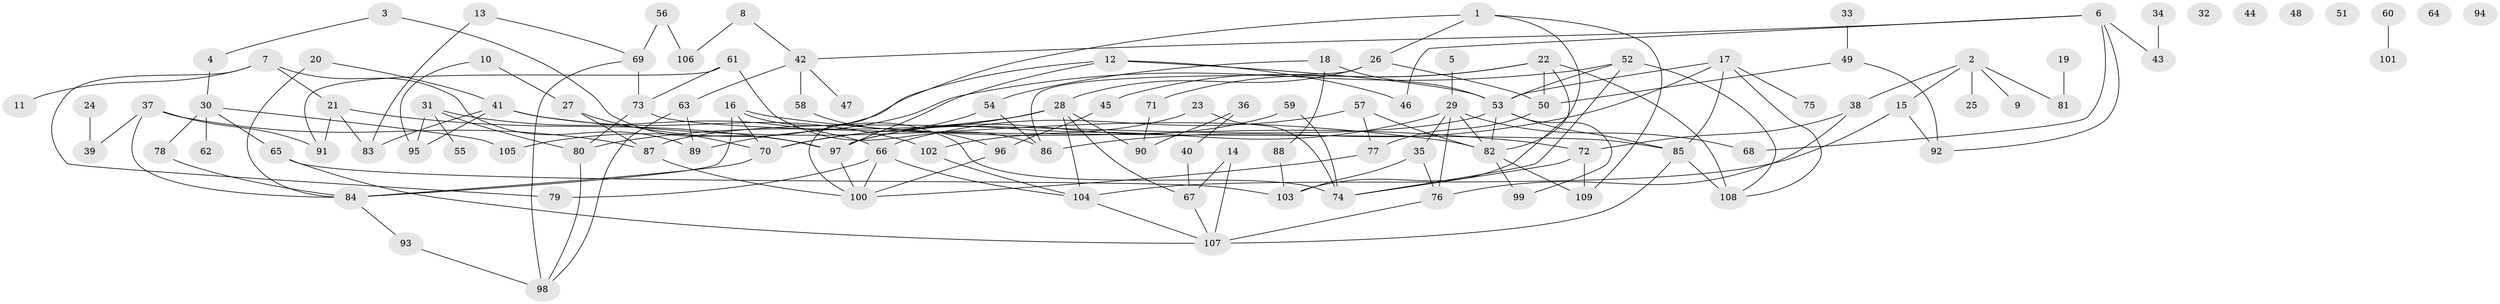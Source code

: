 // coarse degree distribution, {3: 0.15584415584415584, 6: 0.09090909090909091, 2: 0.24675324675324675, 5: 0.05194805194805195, 4: 0.14285714285714285, 1: 0.1038961038961039, 8: 0.03896103896103896, 7: 0.07792207792207792, 0: 0.09090909090909091}
// Generated by graph-tools (version 1.1) at 2025/23/03/03/25 07:23:26]
// undirected, 109 vertices, 163 edges
graph export_dot {
graph [start="1"]
  node [color=gray90,style=filled];
  1;
  2;
  3;
  4;
  5;
  6;
  7;
  8;
  9;
  10;
  11;
  12;
  13;
  14;
  15;
  16;
  17;
  18;
  19;
  20;
  21;
  22;
  23;
  24;
  25;
  26;
  27;
  28;
  29;
  30;
  31;
  32;
  33;
  34;
  35;
  36;
  37;
  38;
  39;
  40;
  41;
  42;
  43;
  44;
  45;
  46;
  47;
  48;
  49;
  50;
  51;
  52;
  53;
  54;
  55;
  56;
  57;
  58;
  59;
  60;
  61;
  62;
  63;
  64;
  65;
  66;
  67;
  68;
  69;
  70;
  71;
  72;
  73;
  74;
  75;
  76;
  77;
  78;
  79;
  80;
  81;
  82;
  83;
  84;
  85;
  86;
  87;
  88;
  89;
  90;
  91;
  92;
  93;
  94;
  95;
  96;
  97;
  98;
  99;
  100;
  101;
  102;
  103;
  104;
  105;
  106;
  107;
  108;
  109;
  1 -- 26;
  1 -- 82;
  1 -- 100;
  1 -- 109;
  2 -- 9;
  2 -- 15;
  2 -- 25;
  2 -- 38;
  2 -- 81;
  3 -- 4;
  3 -- 97;
  4 -- 30;
  5 -- 29;
  6 -- 42;
  6 -- 43;
  6 -- 46;
  6 -- 68;
  6 -- 92;
  7 -- 11;
  7 -- 21;
  7 -- 79;
  7 -- 89;
  8 -- 42;
  8 -- 106;
  10 -- 27;
  10 -- 95;
  12 -- 46;
  12 -- 53;
  12 -- 97;
  12 -- 105;
  13 -- 69;
  13 -- 83;
  14 -- 67;
  14 -- 107;
  15 -- 92;
  15 -- 104;
  16 -- 70;
  16 -- 72;
  16 -- 74;
  16 -- 84;
  17 -- 53;
  17 -- 75;
  17 -- 85;
  17 -- 86;
  17 -- 108;
  18 -- 53;
  18 -- 54;
  18 -- 88;
  19 -- 81;
  20 -- 41;
  20 -- 84;
  21 -- 83;
  21 -- 91;
  21 -- 97;
  22 -- 45;
  22 -- 50;
  22 -- 71;
  22 -- 103;
  22 -- 108;
  23 -- 74;
  23 -- 97;
  24 -- 39;
  26 -- 28;
  26 -- 50;
  26 -- 86;
  27 -- 70;
  27 -- 87;
  28 -- 67;
  28 -- 70;
  28 -- 80;
  28 -- 90;
  28 -- 104;
  29 -- 35;
  29 -- 68;
  29 -- 76;
  29 -- 82;
  29 -- 102;
  30 -- 62;
  30 -- 65;
  30 -- 78;
  30 -- 105;
  31 -- 55;
  31 -- 66;
  31 -- 80;
  31 -- 95;
  33 -- 49;
  34 -- 43;
  35 -- 76;
  35 -- 103;
  36 -- 40;
  36 -- 90;
  37 -- 39;
  37 -- 84;
  37 -- 87;
  37 -- 91;
  38 -- 72;
  38 -- 76;
  40 -- 67;
  41 -- 82;
  41 -- 83;
  41 -- 95;
  41 -- 102;
  42 -- 47;
  42 -- 58;
  42 -- 63;
  45 -- 96;
  49 -- 50;
  49 -- 92;
  50 -- 77;
  52 -- 53;
  52 -- 74;
  52 -- 89;
  52 -- 108;
  53 -- 82;
  53 -- 85;
  53 -- 87;
  53 -- 99;
  54 -- 70;
  54 -- 86;
  56 -- 69;
  56 -- 106;
  57 -- 66;
  57 -- 77;
  57 -- 82;
  58 -- 96;
  59 -- 74;
  59 -- 97;
  60 -- 101;
  61 -- 73;
  61 -- 86;
  61 -- 91;
  63 -- 89;
  63 -- 98;
  65 -- 103;
  65 -- 107;
  66 -- 79;
  66 -- 100;
  66 -- 104;
  67 -- 107;
  69 -- 73;
  69 -- 98;
  70 -- 84;
  71 -- 90;
  72 -- 74;
  72 -- 109;
  73 -- 80;
  73 -- 85;
  76 -- 107;
  77 -- 100;
  78 -- 84;
  80 -- 98;
  82 -- 99;
  82 -- 109;
  84 -- 93;
  85 -- 107;
  85 -- 108;
  87 -- 100;
  88 -- 103;
  93 -- 98;
  96 -- 100;
  97 -- 100;
  102 -- 104;
  104 -- 107;
}
